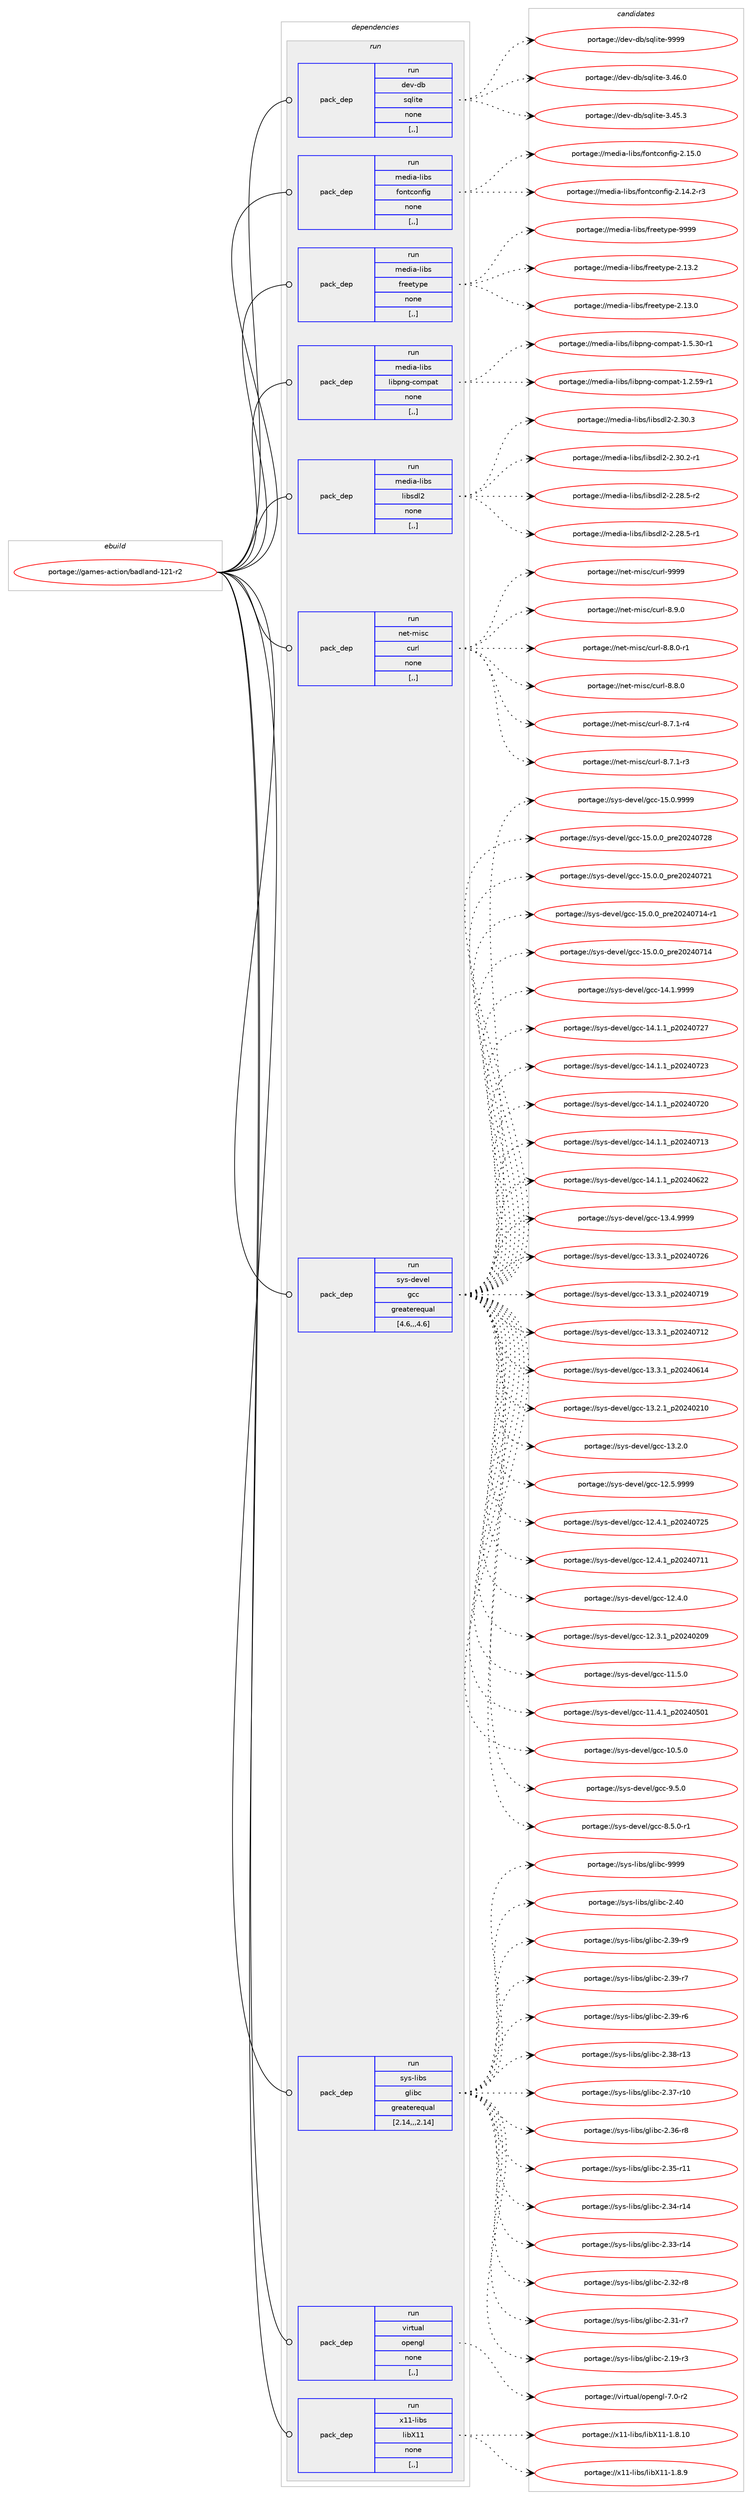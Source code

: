 digraph prolog {

# *************
# Graph options
# *************

newrank=true;
concentrate=true;
compound=true;
graph [rankdir=LR,fontname=Helvetica,fontsize=10,ranksep=1.5];#, ranksep=2.5, nodesep=0.2];
edge  [arrowhead=vee];
node  [fontname=Helvetica,fontsize=10];

# **********
# The ebuild
# **********

subgraph cluster_leftcol {
color=gray;
label=<<i>ebuild</i>>;
id [label="portage://games-action/badland-121-r2", color=red, width=4, href="../games-action/badland-121-r2.svg"];
}

# ****************
# The dependencies
# ****************

subgraph cluster_midcol {
color=gray;
label=<<i>dependencies</i>>;
subgraph cluster_compile {
fillcolor="#eeeeee";
style=filled;
label=<<i>compile</i>>;
}
subgraph cluster_compileandrun {
fillcolor="#eeeeee";
style=filled;
label=<<i>compile and run</i>>;
}
subgraph cluster_run {
fillcolor="#eeeeee";
style=filled;
label=<<i>run</i>>;
subgraph pack159044 {
dependency223233 [label=<<TABLE BORDER="0" CELLBORDER="1" CELLSPACING="0" CELLPADDING="4" WIDTH="220"><TR><TD ROWSPAN="6" CELLPADDING="30">pack_dep</TD></TR><TR><TD WIDTH="110">run</TD></TR><TR><TD>dev-db</TD></TR><TR><TD>sqlite</TD></TR><TR><TD>none</TD></TR><TR><TD>[,,]</TD></TR></TABLE>>, shape=none, color=blue];
}
id:e -> dependency223233:w [weight=20,style="solid",arrowhead="odot"];
subgraph pack159045 {
dependency223234 [label=<<TABLE BORDER="0" CELLBORDER="1" CELLSPACING="0" CELLPADDING="4" WIDTH="220"><TR><TD ROWSPAN="6" CELLPADDING="30">pack_dep</TD></TR><TR><TD WIDTH="110">run</TD></TR><TR><TD>media-libs</TD></TR><TR><TD>fontconfig</TD></TR><TR><TD>none</TD></TR><TR><TD>[,,]</TD></TR></TABLE>>, shape=none, color=blue];
}
id:e -> dependency223234:w [weight=20,style="solid",arrowhead="odot"];
subgraph pack159046 {
dependency223235 [label=<<TABLE BORDER="0" CELLBORDER="1" CELLSPACING="0" CELLPADDING="4" WIDTH="220"><TR><TD ROWSPAN="6" CELLPADDING="30">pack_dep</TD></TR><TR><TD WIDTH="110">run</TD></TR><TR><TD>media-libs</TD></TR><TR><TD>freetype</TD></TR><TR><TD>none</TD></TR><TR><TD>[,,]</TD></TR></TABLE>>, shape=none, color=blue];
}
id:e -> dependency223235:w [weight=20,style="solid",arrowhead="odot"];
subgraph pack159047 {
dependency223236 [label=<<TABLE BORDER="0" CELLBORDER="1" CELLSPACING="0" CELLPADDING="4" WIDTH="220"><TR><TD ROWSPAN="6" CELLPADDING="30">pack_dep</TD></TR><TR><TD WIDTH="110">run</TD></TR><TR><TD>media-libs</TD></TR><TR><TD>libpng-compat</TD></TR><TR><TD>none</TD></TR><TR><TD>[,,]</TD></TR></TABLE>>, shape=none, color=blue];
}
id:e -> dependency223236:w [weight=20,style="solid",arrowhead="odot"];
subgraph pack159048 {
dependency223237 [label=<<TABLE BORDER="0" CELLBORDER="1" CELLSPACING="0" CELLPADDING="4" WIDTH="220"><TR><TD ROWSPAN="6" CELLPADDING="30">pack_dep</TD></TR><TR><TD WIDTH="110">run</TD></TR><TR><TD>media-libs</TD></TR><TR><TD>libsdl2</TD></TR><TR><TD>none</TD></TR><TR><TD>[,,]</TD></TR></TABLE>>, shape=none, color=blue];
}
id:e -> dependency223237:w [weight=20,style="solid",arrowhead="odot"];
subgraph pack159049 {
dependency223238 [label=<<TABLE BORDER="0" CELLBORDER="1" CELLSPACING="0" CELLPADDING="4" WIDTH="220"><TR><TD ROWSPAN="6" CELLPADDING="30">pack_dep</TD></TR><TR><TD WIDTH="110">run</TD></TR><TR><TD>net-misc</TD></TR><TR><TD>curl</TD></TR><TR><TD>none</TD></TR><TR><TD>[,,]</TD></TR></TABLE>>, shape=none, color=blue];
}
id:e -> dependency223238:w [weight=20,style="solid",arrowhead="odot"];
subgraph pack159050 {
dependency223239 [label=<<TABLE BORDER="0" CELLBORDER="1" CELLSPACING="0" CELLPADDING="4" WIDTH="220"><TR><TD ROWSPAN="6" CELLPADDING="30">pack_dep</TD></TR><TR><TD WIDTH="110">run</TD></TR><TR><TD>sys-devel</TD></TR><TR><TD>gcc</TD></TR><TR><TD>greaterequal</TD></TR><TR><TD>[4.6,,,4.6]</TD></TR></TABLE>>, shape=none, color=blue];
}
id:e -> dependency223239:w [weight=20,style="solid",arrowhead="odot"];
subgraph pack159051 {
dependency223240 [label=<<TABLE BORDER="0" CELLBORDER="1" CELLSPACING="0" CELLPADDING="4" WIDTH="220"><TR><TD ROWSPAN="6" CELLPADDING="30">pack_dep</TD></TR><TR><TD WIDTH="110">run</TD></TR><TR><TD>sys-libs</TD></TR><TR><TD>glibc</TD></TR><TR><TD>greaterequal</TD></TR><TR><TD>[2.14,,,2.14]</TD></TR></TABLE>>, shape=none, color=blue];
}
id:e -> dependency223240:w [weight=20,style="solid",arrowhead="odot"];
subgraph pack159052 {
dependency223241 [label=<<TABLE BORDER="0" CELLBORDER="1" CELLSPACING="0" CELLPADDING="4" WIDTH="220"><TR><TD ROWSPAN="6" CELLPADDING="30">pack_dep</TD></TR><TR><TD WIDTH="110">run</TD></TR><TR><TD>virtual</TD></TR><TR><TD>opengl</TD></TR><TR><TD>none</TD></TR><TR><TD>[,,]</TD></TR></TABLE>>, shape=none, color=blue];
}
id:e -> dependency223241:w [weight=20,style="solid",arrowhead="odot"];
subgraph pack159053 {
dependency223242 [label=<<TABLE BORDER="0" CELLBORDER="1" CELLSPACING="0" CELLPADDING="4" WIDTH="220"><TR><TD ROWSPAN="6" CELLPADDING="30">pack_dep</TD></TR><TR><TD WIDTH="110">run</TD></TR><TR><TD>x11-libs</TD></TR><TR><TD>libX11</TD></TR><TR><TD>none</TD></TR><TR><TD>[,,]</TD></TR></TABLE>>, shape=none, color=blue];
}
id:e -> dependency223242:w [weight=20,style="solid",arrowhead="odot"];
}
}

# **************
# The candidates
# **************

subgraph cluster_choices {
rank=same;
color=gray;
label=<<i>candidates</i>>;

subgraph choice159044 {
color=black;
nodesep=1;
choice1001011184510098471151131081051161014557575757 [label="portage://dev-db/sqlite-9999", color=red, width=4,href="../dev-db/sqlite-9999.svg"];
choice10010111845100984711511310810511610145514652544648 [label="portage://dev-db/sqlite-3.46.0", color=red, width=4,href="../dev-db/sqlite-3.46.0.svg"];
choice10010111845100984711511310810511610145514652534651 [label="portage://dev-db/sqlite-3.45.3", color=red, width=4,href="../dev-db/sqlite-3.45.3.svg"];
dependency223233:e -> choice1001011184510098471151131081051161014557575757:w [style=dotted,weight="100"];
dependency223233:e -> choice10010111845100984711511310810511610145514652544648:w [style=dotted,weight="100"];
dependency223233:e -> choice10010111845100984711511310810511610145514652534651:w [style=dotted,weight="100"];
}
subgraph choice159045 {
color=black;
nodesep=1;
choice109101100105974510810598115471021111101169911111010210510345504649534648 [label="portage://media-libs/fontconfig-2.15.0", color=red, width=4,href="../media-libs/fontconfig-2.15.0.svg"];
choice1091011001059745108105981154710211111011699111110102105103455046495246504511451 [label="portage://media-libs/fontconfig-2.14.2-r3", color=red, width=4,href="../media-libs/fontconfig-2.14.2-r3.svg"];
dependency223234:e -> choice109101100105974510810598115471021111101169911111010210510345504649534648:w [style=dotted,weight="100"];
dependency223234:e -> choice1091011001059745108105981154710211111011699111110102105103455046495246504511451:w [style=dotted,weight="100"];
}
subgraph choice159046 {
color=black;
nodesep=1;
choice109101100105974510810598115471021141011011161211121014557575757 [label="portage://media-libs/freetype-9999", color=red, width=4,href="../media-libs/freetype-9999.svg"];
choice1091011001059745108105981154710211410110111612111210145504649514650 [label="portage://media-libs/freetype-2.13.2", color=red, width=4,href="../media-libs/freetype-2.13.2.svg"];
choice1091011001059745108105981154710211410110111612111210145504649514648 [label="portage://media-libs/freetype-2.13.0", color=red, width=4,href="../media-libs/freetype-2.13.0.svg"];
dependency223235:e -> choice109101100105974510810598115471021141011011161211121014557575757:w [style=dotted,weight="100"];
dependency223235:e -> choice1091011001059745108105981154710211410110111612111210145504649514650:w [style=dotted,weight="100"];
dependency223235:e -> choice1091011001059745108105981154710211410110111612111210145504649514648:w [style=dotted,weight="100"];
}
subgraph choice159047 {
color=black;
nodesep=1;
choice1091011001059745108105981154710810598112110103459911110911297116454946534651484511449 [label="portage://media-libs/libpng-compat-1.5.30-r1", color=red, width=4,href="../media-libs/libpng-compat-1.5.30-r1.svg"];
choice1091011001059745108105981154710810598112110103459911110911297116454946504653574511449 [label="portage://media-libs/libpng-compat-1.2.59-r1", color=red, width=4,href="../media-libs/libpng-compat-1.2.59-r1.svg"];
dependency223236:e -> choice1091011001059745108105981154710810598112110103459911110911297116454946534651484511449:w [style=dotted,weight="100"];
dependency223236:e -> choice1091011001059745108105981154710810598112110103459911110911297116454946504653574511449:w [style=dotted,weight="100"];
}
subgraph choice159048 {
color=black;
nodesep=1;
choice10910110010597451081059811547108105981151001085045504651484651 [label="portage://media-libs/libsdl2-2.30.3", color=red, width=4,href="../media-libs/libsdl2-2.30.3.svg"];
choice109101100105974510810598115471081059811510010850455046514846504511449 [label="portage://media-libs/libsdl2-2.30.2-r1", color=red, width=4,href="../media-libs/libsdl2-2.30.2-r1.svg"];
choice109101100105974510810598115471081059811510010850455046505646534511450 [label="portage://media-libs/libsdl2-2.28.5-r2", color=red, width=4,href="../media-libs/libsdl2-2.28.5-r2.svg"];
choice109101100105974510810598115471081059811510010850455046505646534511449 [label="portage://media-libs/libsdl2-2.28.5-r1", color=red, width=4,href="../media-libs/libsdl2-2.28.5-r1.svg"];
dependency223237:e -> choice10910110010597451081059811547108105981151001085045504651484651:w [style=dotted,weight="100"];
dependency223237:e -> choice109101100105974510810598115471081059811510010850455046514846504511449:w [style=dotted,weight="100"];
dependency223237:e -> choice109101100105974510810598115471081059811510010850455046505646534511450:w [style=dotted,weight="100"];
dependency223237:e -> choice109101100105974510810598115471081059811510010850455046505646534511449:w [style=dotted,weight="100"];
}
subgraph choice159049 {
color=black;
nodesep=1;
choice110101116451091051159947991171141084557575757 [label="portage://net-misc/curl-9999", color=red, width=4,href="../net-misc/curl-9999.svg"];
choice11010111645109105115994799117114108455646574648 [label="portage://net-misc/curl-8.9.0", color=red, width=4,href="../net-misc/curl-8.9.0.svg"];
choice110101116451091051159947991171141084556465646484511449 [label="portage://net-misc/curl-8.8.0-r1", color=red, width=4,href="../net-misc/curl-8.8.0-r1.svg"];
choice11010111645109105115994799117114108455646564648 [label="portage://net-misc/curl-8.8.0", color=red, width=4,href="../net-misc/curl-8.8.0.svg"];
choice110101116451091051159947991171141084556465546494511452 [label="portage://net-misc/curl-8.7.1-r4", color=red, width=4,href="../net-misc/curl-8.7.1-r4.svg"];
choice110101116451091051159947991171141084556465546494511451 [label="portage://net-misc/curl-8.7.1-r3", color=red, width=4,href="../net-misc/curl-8.7.1-r3.svg"];
dependency223238:e -> choice110101116451091051159947991171141084557575757:w [style=dotted,weight="100"];
dependency223238:e -> choice11010111645109105115994799117114108455646574648:w [style=dotted,weight="100"];
dependency223238:e -> choice110101116451091051159947991171141084556465646484511449:w [style=dotted,weight="100"];
dependency223238:e -> choice11010111645109105115994799117114108455646564648:w [style=dotted,weight="100"];
dependency223238:e -> choice110101116451091051159947991171141084556465546494511452:w [style=dotted,weight="100"];
dependency223238:e -> choice110101116451091051159947991171141084556465546494511451:w [style=dotted,weight="100"];
}
subgraph choice159050 {
color=black;
nodesep=1;
choice1151211154510010111810110847103999945495346484657575757 [label="portage://sys-devel/gcc-15.0.9999", color=red, width=4,href="../sys-devel/gcc-15.0.9999.svg"];
choice1151211154510010111810110847103999945495346484648951121141015048505248555056 [label="portage://sys-devel/gcc-15.0.0_pre20240728", color=red, width=4,href="../sys-devel/gcc-15.0.0_pre20240728.svg"];
choice1151211154510010111810110847103999945495346484648951121141015048505248555049 [label="portage://sys-devel/gcc-15.0.0_pre20240721", color=red, width=4,href="../sys-devel/gcc-15.0.0_pre20240721.svg"];
choice11512111545100101118101108471039999454953464846489511211410150485052485549524511449 [label="portage://sys-devel/gcc-15.0.0_pre20240714-r1", color=red, width=4,href="../sys-devel/gcc-15.0.0_pre20240714-r1.svg"];
choice1151211154510010111810110847103999945495346484648951121141015048505248554952 [label="portage://sys-devel/gcc-15.0.0_pre20240714", color=red, width=4,href="../sys-devel/gcc-15.0.0_pre20240714.svg"];
choice1151211154510010111810110847103999945495246494657575757 [label="portage://sys-devel/gcc-14.1.9999", color=red, width=4,href="../sys-devel/gcc-14.1.9999.svg"];
choice1151211154510010111810110847103999945495246494649951125048505248555055 [label="portage://sys-devel/gcc-14.1.1_p20240727", color=red, width=4,href="../sys-devel/gcc-14.1.1_p20240727.svg"];
choice1151211154510010111810110847103999945495246494649951125048505248555051 [label="portage://sys-devel/gcc-14.1.1_p20240723", color=red, width=4,href="../sys-devel/gcc-14.1.1_p20240723.svg"];
choice1151211154510010111810110847103999945495246494649951125048505248555048 [label="portage://sys-devel/gcc-14.1.1_p20240720", color=red, width=4,href="../sys-devel/gcc-14.1.1_p20240720.svg"];
choice1151211154510010111810110847103999945495246494649951125048505248554951 [label="portage://sys-devel/gcc-14.1.1_p20240713", color=red, width=4,href="../sys-devel/gcc-14.1.1_p20240713.svg"];
choice1151211154510010111810110847103999945495246494649951125048505248545050 [label="portage://sys-devel/gcc-14.1.1_p20240622", color=red, width=4,href="../sys-devel/gcc-14.1.1_p20240622.svg"];
choice1151211154510010111810110847103999945495146524657575757 [label="portage://sys-devel/gcc-13.4.9999", color=red, width=4,href="../sys-devel/gcc-13.4.9999.svg"];
choice1151211154510010111810110847103999945495146514649951125048505248555054 [label="portage://sys-devel/gcc-13.3.1_p20240726", color=red, width=4,href="../sys-devel/gcc-13.3.1_p20240726.svg"];
choice1151211154510010111810110847103999945495146514649951125048505248554957 [label="portage://sys-devel/gcc-13.3.1_p20240719", color=red, width=4,href="../sys-devel/gcc-13.3.1_p20240719.svg"];
choice1151211154510010111810110847103999945495146514649951125048505248554950 [label="portage://sys-devel/gcc-13.3.1_p20240712", color=red, width=4,href="../sys-devel/gcc-13.3.1_p20240712.svg"];
choice1151211154510010111810110847103999945495146514649951125048505248544952 [label="portage://sys-devel/gcc-13.3.1_p20240614", color=red, width=4,href="../sys-devel/gcc-13.3.1_p20240614.svg"];
choice1151211154510010111810110847103999945495146504649951125048505248504948 [label="portage://sys-devel/gcc-13.2.1_p20240210", color=red, width=4,href="../sys-devel/gcc-13.2.1_p20240210.svg"];
choice1151211154510010111810110847103999945495146504648 [label="portage://sys-devel/gcc-13.2.0", color=red, width=4,href="../sys-devel/gcc-13.2.0.svg"];
choice1151211154510010111810110847103999945495046534657575757 [label="portage://sys-devel/gcc-12.5.9999", color=red, width=4,href="../sys-devel/gcc-12.5.9999.svg"];
choice1151211154510010111810110847103999945495046524649951125048505248555053 [label="portage://sys-devel/gcc-12.4.1_p20240725", color=red, width=4,href="../sys-devel/gcc-12.4.1_p20240725.svg"];
choice1151211154510010111810110847103999945495046524649951125048505248554949 [label="portage://sys-devel/gcc-12.4.1_p20240711", color=red, width=4,href="../sys-devel/gcc-12.4.1_p20240711.svg"];
choice1151211154510010111810110847103999945495046524648 [label="portage://sys-devel/gcc-12.4.0", color=red, width=4,href="../sys-devel/gcc-12.4.0.svg"];
choice1151211154510010111810110847103999945495046514649951125048505248504857 [label="portage://sys-devel/gcc-12.3.1_p20240209", color=red, width=4,href="../sys-devel/gcc-12.3.1_p20240209.svg"];
choice1151211154510010111810110847103999945494946534648 [label="portage://sys-devel/gcc-11.5.0", color=red, width=4,href="../sys-devel/gcc-11.5.0.svg"];
choice1151211154510010111810110847103999945494946524649951125048505248534849 [label="portage://sys-devel/gcc-11.4.1_p20240501", color=red, width=4,href="../sys-devel/gcc-11.4.1_p20240501.svg"];
choice1151211154510010111810110847103999945494846534648 [label="portage://sys-devel/gcc-10.5.0", color=red, width=4,href="../sys-devel/gcc-10.5.0.svg"];
choice11512111545100101118101108471039999455746534648 [label="portage://sys-devel/gcc-9.5.0", color=red, width=4,href="../sys-devel/gcc-9.5.0.svg"];
choice115121115451001011181011084710399994556465346484511449 [label="portage://sys-devel/gcc-8.5.0-r1", color=red, width=4,href="../sys-devel/gcc-8.5.0-r1.svg"];
dependency223239:e -> choice1151211154510010111810110847103999945495346484657575757:w [style=dotted,weight="100"];
dependency223239:e -> choice1151211154510010111810110847103999945495346484648951121141015048505248555056:w [style=dotted,weight="100"];
dependency223239:e -> choice1151211154510010111810110847103999945495346484648951121141015048505248555049:w [style=dotted,weight="100"];
dependency223239:e -> choice11512111545100101118101108471039999454953464846489511211410150485052485549524511449:w [style=dotted,weight="100"];
dependency223239:e -> choice1151211154510010111810110847103999945495346484648951121141015048505248554952:w [style=dotted,weight="100"];
dependency223239:e -> choice1151211154510010111810110847103999945495246494657575757:w [style=dotted,weight="100"];
dependency223239:e -> choice1151211154510010111810110847103999945495246494649951125048505248555055:w [style=dotted,weight="100"];
dependency223239:e -> choice1151211154510010111810110847103999945495246494649951125048505248555051:w [style=dotted,weight="100"];
dependency223239:e -> choice1151211154510010111810110847103999945495246494649951125048505248555048:w [style=dotted,weight="100"];
dependency223239:e -> choice1151211154510010111810110847103999945495246494649951125048505248554951:w [style=dotted,weight="100"];
dependency223239:e -> choice1151211154510010111810110847103999945495246494649951125048505248545050:w [style=dotted,weight="100"];
dependency223239:e -> choice1151211154510010111810110847103999945495146524657575757:w [style=dotted,weight="100"];
dependency223239:e -> choice1151211154510010111810110847103999945495146514649951125048505248555054:w [style=dotted,weight="100"];
dependency223239:e -> choice1151211154510010111810110847103999945495146514649951125048505248554957:w [style=dotted,weight="100"];
dependency223239:e -> choice1151211154510010111810110847103999945495146514649951125048505248554950:w [style=dotted,weight="100"];
dependency223239:e -> choice1151211154510010111810110847103999945495146514649951125048505248544952:w [style=dotted,weight="100"];
dependency223239:e -> choice1151211154510010111810110847103999945495146504649951125048505248504948:w [style=dotted,weight="100"];
dependency223239:e -> choice1151211154510010111810110847103999945495146504648:w [style=dotted,weight="100"];
dependency223239:e -> choice1151211154510010111810110847103999945495046534657575757:w [style=dotted,weight="100"];
dependency223239:e -> choice1151211154510010111810110847103999945495046524649951125048505248555053:w [style=dotted,weight="100"];
dependency223239:e -> choice1151211154510010111810110847103999945495046524649951125048505248554949:w [style=dotted,weight="100"];
dependency223239:e -> choice1151211154510010111810110847103999945495046524648:w [style=dotted,weight="100"];
dependency223239:e -> choice1151211154510010111810110847103999945495046514649951125048505248504857:w [style=dotted,weight="100"];
dependency223239:e -> choice1151211154510010111810110847103999945494946534648:w [style=dotted,weight="100"];
dependency223239:e -> choice1151211154510010111810110847103999945494946524649951125048505248534849:w [style=dotted,weight="100"];
dependency223239:e -> choice1151211154510010111810110847103999945494846534648:w [style=dotted,weight="100"];
dependency223239:e -> choice11512111545100101118101108471039999455746534648:w [style=dotted,weight="100"];
dependency223239:e -> choice115121115451001011181011084710399994556465346484511449:w [style=dotted,weight="100"];
}
subgraph choice159051 {
color=black;
nodesep=1;
choice11512111545108105981154710310810598994557575757 [label="portage://sys-libs/glibc-9999", color=red, width=4,href="../sys-libs/glibc-9999.svg"];
choice11512111545108105981154710310810598994550465248 [label="portage://sys-libs/glibc-2.40", color=red, width=4,href="../sys-libs/glibc-2.40.svg"];
choice115121115451081059811547103108105989945504651574511457 [label="portage://sys-libs/glibc-2.39-r9", color=red, width=4,href="../sys-libs/glibc-2.39-r9.svg"];
choice115121115451081059811547103108105989945504651574511455 [label="portage://sys-libs/glibc-2.39-r7", color=red, width=4,href="../sys-libs/glibc-2.39-r7.svg"];
choice115121115451081059811547103108105989945504651574511454 [label="portage://sys-libs/glibc-2.39-r6", color=red, width=4,href="../sys-libs/glibc-2.39-r6.svg"];
choice11512111545108105981154710310810598994550465156451144951 [label="portage://sys-libs/glibc-2.38-r13", color=red, width=4,href="../sys-libs/glibc-2.38-r13.svg"];
choice11512111545108105981154710310810598994550465155451144948 [label="portage://sys-libs/glibc-2.37-r10", color=red, width=4,href="../sys-libs/glibc-2.37-r10.svg"];
choice115121115451081059811547103108105989945504651544511456 [label="portage://sys-libs/glibc-2.36-r8", color=red, width=4,href="../sys-libs/glibc-2.36-r8.svg"];
choice11512111545108105981154710310810598994550465153451144949 [label="portage://sys-libs/glibc-2.35-r11", color=red, width=4,href="../sys-libs/glibc-2.35-r11.svg"];
choice11512111545108105981154710310810598994550465152451144952 [label="portage://sys-libs/glibc-2.34-r14", color=red, width=4,href="../sys-libs/glibc-2.34-r14.svg"];
choice11512111545108105981154710310810598994550465151451144952 [label="portage://sys-libs/glibc-2.33-r14", color=red, width=4,href="../sys-libs/glibc-2.33-r14.svg"];
choice115121115451081059811547103108105989945504651504511456 [label="portage://sys-libs/glibc-2.32-r8", color=red, width=4,href="../sys-libs/glibc-2.32-r8.svg"];
choice115121115451081059811547103108105989945504651494511455 [label="portage://sys-libs/glibc-2.31-r7", color=red, width=4,href="../sys-libs/glibc-2.31-r7.svg"];
choice115121115451081059811547103108105989945504649574511451 [label="portage://sys-libs/glibc-2.19-r3", color=red, width=4,href="../sys-libs/glibc-2.19-r3.svg"];
dependency223240:e -> choice11512111545108105981154710310810598994557575757:w [style=dotted,weight="100"];
dependency223240:e -> choice11512111545108105981154710310810598994550465248:w [style=dotted,weight="100"];
dependency223240:e -> choice115121115451081059811547103108105989945504651574511457:w [style=dotted,weight="100"];
dependency223240:e -> choice115121115451081059811547103108105989945504651574511455:w [style=dotted,weight="100"];
dependency223240:e -> choice115121115451081059811547103108105989945504651574511454:w [style=dotted,weight="100"];
dependency223240:e -> choice11512111545108105981154710310810598994550465156451144951:w [style=dotted,weight="100"];
dependency223240:e -> choice11512111545108105981154710310810598994550465155451144948:w [style=dotted,weight="100"];
dependency223240:e -> choice115121115451081059811547103108105989945504651544511456:w [style=dotted,weight="100"];
dependency223240:e -> choice11512111545108105981154710310810598994550465153451144949:w [style=dotted,weight="100"];
dependency223240:e -> choice11512111545108105981154710310810598994550465152451144952:w [style=dotted,weight="100"];
dependency223240:e -> choice11512111545108105981154710310810598994550465151451144952:w [style=dotted,weight="100"];
dependency223240:e -> choice115121115451081059811547103108105989945504651504511456:w [style=dotted,weight="100"];
dependency223240:e -> choice115121115451081059811547103108105989945504651494511455:w [style=dotted,weight="100"];
dependency223240:e -> choice115121115451081059811547103108105989945504649574511451:w [style=dotted,weight="100"];
}
subgraph choice159052 {
color=black;
nodesep=1;
choice1181051141161179710847111112101110103108455546484511450 [label="portage://virtual/opengl-7.0-r2", color=red, width=4,href="../virtual/opengl-7.0-r2.svg"];
dependency223241:e -> choice1181051141161179710847111112101110103108455546484511450:w [style=dotted,weight="100"];
}
subgraph choice159053 {
color=black;
nodesep=1;
choice12049494510810598115471081059888494945494656464948 [label="portage://x11-libs/libX11-1.8.10", color=red, width=4,href="../x11-libs/libX11-1.8.10.svg"];
choice120494945108105981154710810598884949454946564657 [label="portage://x11-libs/libX11-1.8.9", color=red, width=4,href="../x11-libs/libX11-1.8.9.svg"];
dependency223242:e -> choice12049494510810598115471081059888494945494656464948:w [style=dotted,weight="100"];
dependency223242:e -> choice120494945108105981154710810598884949454946564657:w [style=dotted,weight="100"];
}
}

}
